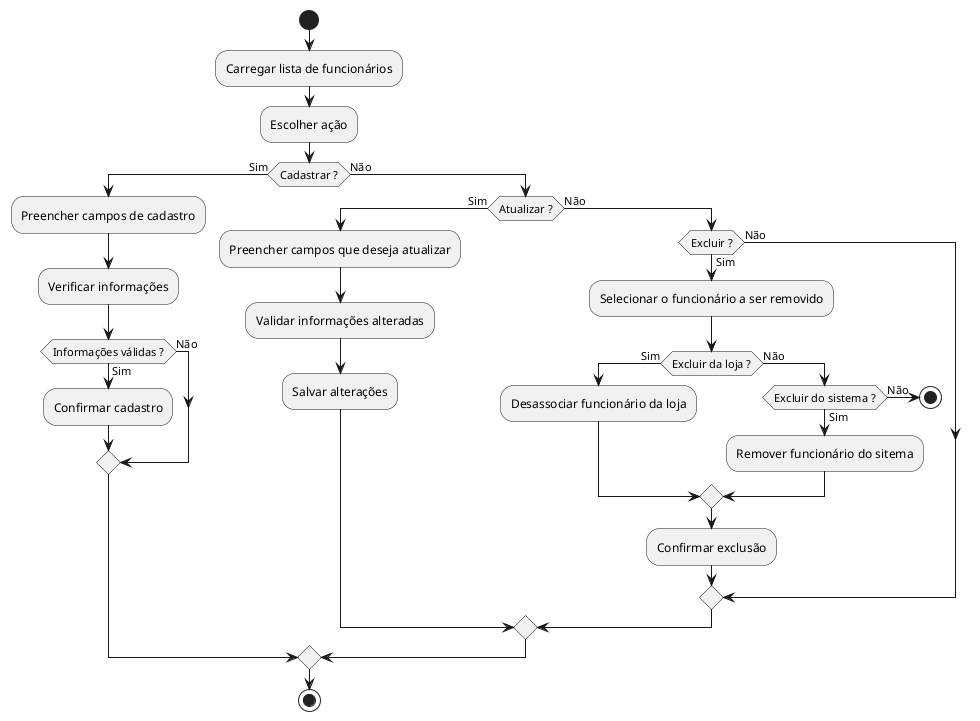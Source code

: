 @startuml
start
:Carregar lista de funcionários;
:Escolher ação;
if (Cadastrar ?) then (Sim)
    :Preencher campos de cadastro;
    :Verificar informações;
    if (Informações válidas ?) then (Sim)
        :Confirmar cadastro;
    else (Não)
    endif
else (Não)
    if (Atualizar ?) then (Sim)
        :Preencher campos que deseja atualizar;
        :Validar informações alteradas;
        :Salvar alterações;
    else (Não)
        if (Excluir ?) then (Sim)
            :Selecionar o funcionário a ser removido;
            if (Excluir da loja ?) then (Sim)
                :Desassociar funcionário da loja;
            else (Não)
                if (Excluir do sistema ?) then (Sim)
                    :Remover funcionário do sitema;
                else (Não)
                stop
                endif
            endif
            :Confirmar exclusão;
        else (Não)
        endif
    endif
endif
stop
@enduml
